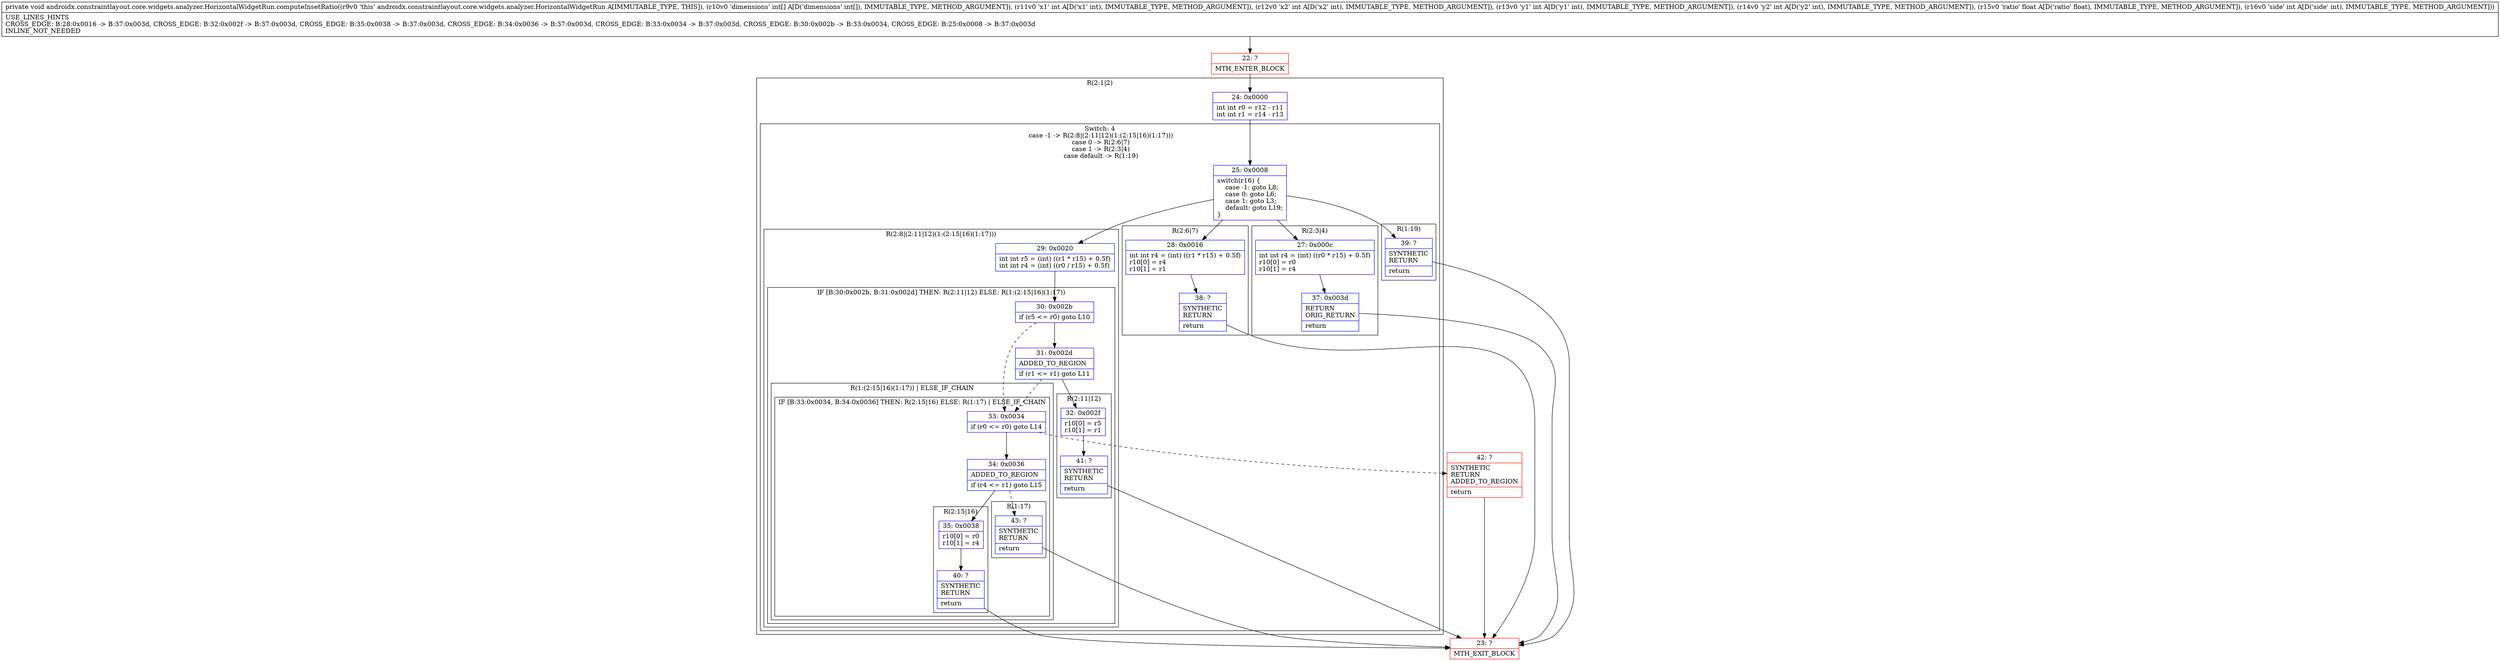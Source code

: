 digraph "CFG forandroidx.constraintlayout.core.widgets.analyzer.HorizontalWidgetRun.computeInsetRatio([IIIIIFI)V" {
subgraph cluster_Region_438508101 {
label = "R(2:1|2)";
node [shape=record,color=blue];
Node_24 [shape=record,label="{24\:\ 0x0000|int int r0 = r12 \- r11\lint int r1 = r14 \- r13\l}"];
subgraph cluster_SwitchRegion_2047534644 {
label = "Switch: 4
 case -1 -> R(2:8|(2:11|12)(1:(2:15|16)(1:17)))
 case 0 -> R(2:6|7)
 case 1 -> R(2:3|4)
 case default -> R(1:19)";
node [shape=record,color=blue];
Node_25 [shape=record,label="{25\:\ 0x0008|switch(r16) \{\l    case \-1: goto L8;\l    case 0: goto L6;\l    case 1: goto L3;\l    default: goto L19;\l\}\l}"];
subgraph cluster_Region_93014444 {
label = "R(2:8|(2:11|12)(1:(2:15|16)(1:17)))";
node [shape=record,color=blue];
Node_29 [shape=record,label="{29\:\ 0x0020|int int r5 = (int) ((r1 * r15) + 0.5f)\lint int r4 = (int) ((r0 \/ r15) + 0.5f)\l}"];
subgraph cluster_IfRegion_437625743 {
label = "IF [B:30:0x002b, B:31:0x002d] THEN: R(2:11|12) ELSE: R(1:(2:15|16)(1:17))";
node [shape=record,color=blue];
Node_30 [shape=record,label="{30\:\ 0x002b|if (r5 \<= r0) goto L10\l}"];
Node_31 [shape=record,label="{31\:\ 0x002d|ADDED_TO_REGION\l|if (r1 \<= r1) goto L11\l}"];
subgraph cluster_Region_397845078 {
label = "R(2:11|12)";
node [shape=record,color=blue];
Node_32 [shape=record,label="{32\:\ 0x002f|r10[0] = r5\lr10[1] = r1\l}"];
Node_41 [shape=record,label="{41\:\ ?|SYNTHETIC\lRETURN\l|return\l}"];
}
subgraph cluster_Region_582543742 {
label = "R(1:(2:15|16)(1:17)) | ELSE_IF_CHAIN\l";
node [shape=record,color=blue];
subgraph cluster_IfRegion_2111981759 {
label = "IF [B:33:0x0034, B:34:0x0036] THEN: R(2:15|16) ELSE: R(1:17) | ELSE_IF_CHAIN\l";
node [shape=record,color=blue];
Node_33 [shape=record,label="{33\:\ 0x0034|if (r0 \<= r0) goto L14\l}"];
Node_34 [shape=record,label="{34\:\ 0x0036|ADDED_TO_REGION\l|if (r4 \<= r1) goto L15\l}"];
subgraph cluster_Region_2131858548 {
label = "R(2:15|16)";
node [shape=record,color=blue];
Node_35 [shape=record,label="{35\:\ 0x0038|r10[0] = r0\lr10[1] = r4\l}"];
Node_40 [shape=record,label="{40\:\ ?|SYNTHETIC\lRETURN\l|return\l}"];
}
subgraph cluster_Region_306624487 {
label = "R(1:17)";
node [shape=record,color=blue];
Node_43 [shape=record,label="{43\:\ ?|SYNTHETIC\lRETURN\l|return\l}"];
}
}
}
}
}
subgraph cluster_Region_2029954991 {
label = "R(2:6|7)";
node [shape=record,color=blue];
Node_28 [shape=record,label="{28\:\ 0x0016|int int r4 = (int) ((r1 * r15) + 0.5f)\lr10[0] = r4\lr10[1] = r1\l}"];
Node_38 [shape=record,label="{38\:\ ?|SYNTHETIC\lRETURN\l|return\l}"];
}
subgraph cluster_Region_545809427 {
label = "R(2:3|4)";
node [shape=record,color=blue];
Node_27 [shape=record,label="{27\:\ 0x000c|int int r4 = (int) ((r0 * r15) + 0.5f)\lr10[0] = r0\lr10[1] = r4\l}"];
Node_37 [shape=record,label="{37\:\ 0x003d|RETURN\lORIG_RETURN\l|return\l}"];
}
subgraph cluster_Region_639817066 {
label = "R(1:19)";
node [shape=record,color=blue];
Node_39 [shape=record,label="{39\:\ ?|SYNTHETIC\lRETURN\l|return\l}"];
}
}
}
Node_22 [shape=record,color=red,label="{22\:\ ?|MTH_ENTER_BLOCK\l}"];
Node_23 [shape=record,color=red,label="{23\:\ ?|MTH_EXIT_BLOCK\l}"];
Node_42 [shape=record,color=red,label="{42\:\ ?|SYNTHETIC\lRETURN\lADDED_TO_REGION\l|return\l}"];
MethodNode[shape=record,label="{private void androidx.constraintlayout.core.widgets.analyzer.HorizontalWidgetRun.computeInsetRatio((r9v0 'this' androidx.constraintlayout.core.widgets.analyzer.HorizontalWidgetRun A[IMMUTABLE_TYPE, THIS]), (r10v0 'dimensions' int[] A[D('dimensions' int[]), IMMUTABLE_TYPE, METHOD_ARGUMENT]), (r11v0 'x1' int A[D('x1' int), IMMUTABLE_TYPE, METHOD_ARGUMENT]), (r12v0 'x2' int A[D('x2' int), IMMUTABLE_TYPE, METHOD_ARGUMENT]), (r13v0 'y1' int A[D('y1' int), IMMUTABLE_TYPE, METHOD_ARGUMENT]), (r14v0 'y2' int A[D('y2' int), IMMUTABLE_TYPE, METHOD_ARGUMENT]), (r15v0 'ratio' float A[D('ratio' float), IMMUTABLE_TYPE, METHOD_ARGUMENT]), (r16v0 'side' int A[D('side' int), IMMUTABLE_TYPE, METHOD_ARGUMENT]))  | USE_LINES_HINTS\lCROSS_EDGE: B:28:0x0016 \-\> B:37:0x003d, CROSS_EDGE: B:32:0x002f \-\> B:37:0x003d, CROSS_EDGE: B:35:0x0038 \-\> B:37:0x003d, CROSS_EDGE: B:34:0x0036 \-\> B:37:0x003d, CROSS_EDGE: B:33:0x0034 \-\> B:37:0x003d, CROSS_EDGE: B:30:0x002b \-\> B:33:0x0034, CROSS_EDGE: B:25:0x0008 \-\> B:37:0x003d\lINLINE_NOT_NEEDED\l}"];
MethodNode -> Node_22;Node_24 -> Node_25;
Node_25 -> Node_27;
Node_25 -> Node_28;
Node_25 -> Node_29;
Node_25 -> Node_39;
Node_29 -> Node_30;
Node_30 -> Node_31;
Node_30 -> Node_33[style=dashed];
Node_31 -> Node_32;
Node_31 -> Node_33[style=dashed];
Node_32 -> Node_41;
Node_41 -> Node_23;
Node_33 -> Node_34;
Node_33 -> Node_42[style=dashed];
Node_34 -> Node_35;
Node_34 -> Node_43[style=dashed];
Node_35 -> Node_40;
Node_40 -> Node_23;
Node_43 -> Node_23;
Node_28 -> Node_38;
Node_38 -> Node_23;
Node_27 -> Node_37;
Node_37 -> Node_23;
Node_39 -> Node_23;
Node_22 -> Node_24;
Node_42 -> Node_23;
}


